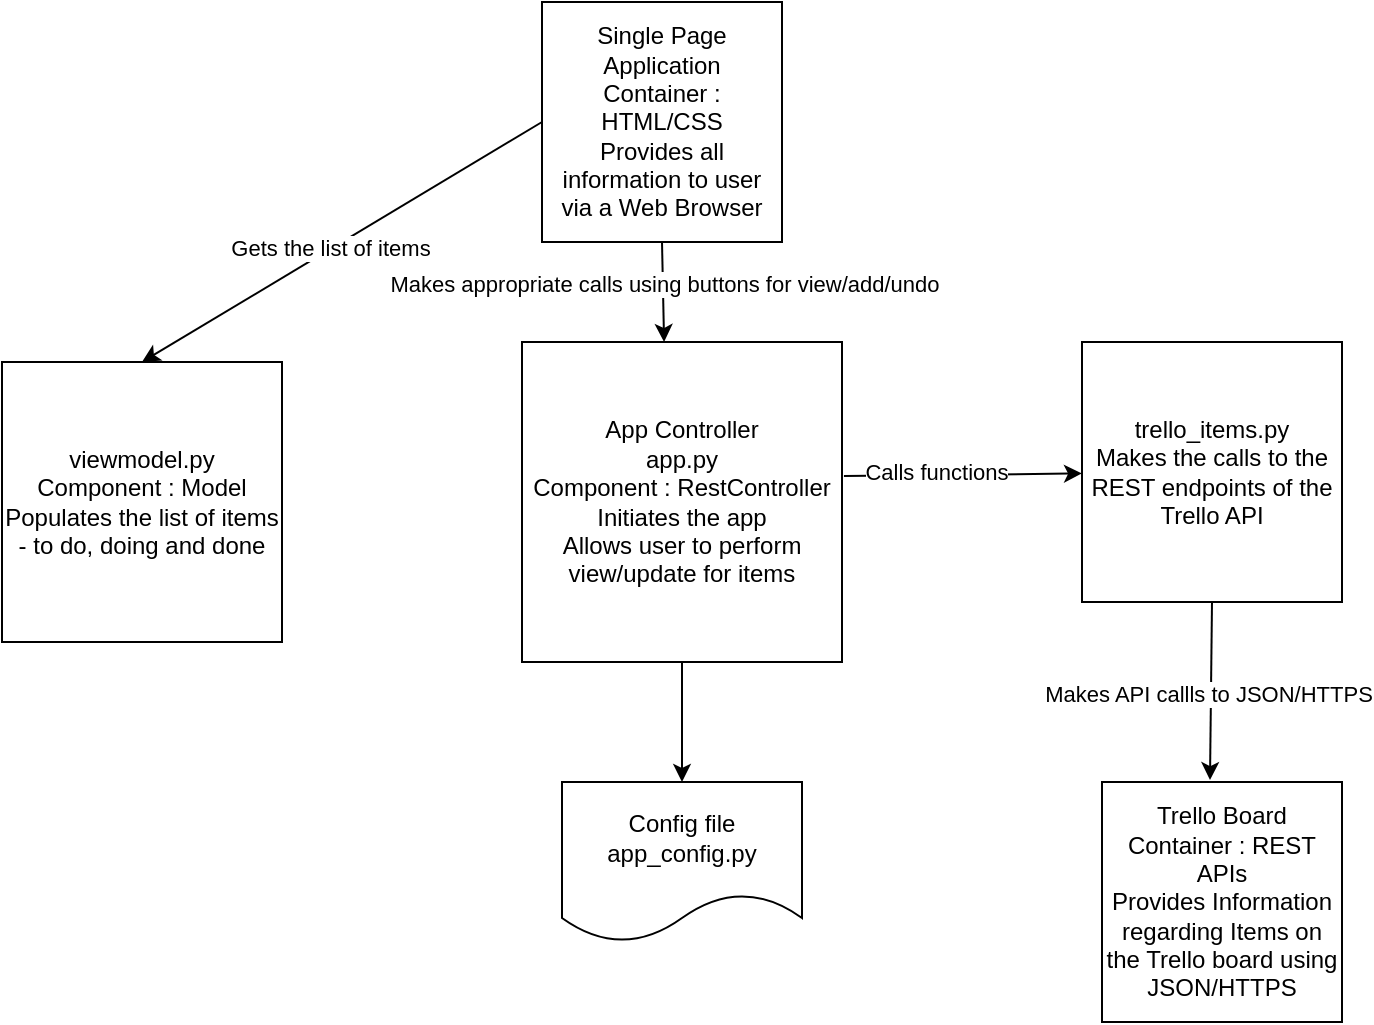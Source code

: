 <mxfile version="14.0.1" type="device"><diagram id="T3m20stQebPfIA9UGNhE" name="Page-1"><mxGraphModel dx="1186" dy="617" grid="1" gridSize="10" guides="1" tooltips="1" connect="1" arrows="1" fold="1" page="1" pageScale="1" pageWidth="827" pageHeight="1169" math="0" shadow="0"><root><mxCell id="0"/><mxCell id="1" parent="0"/><mxCell id="06D6dOrug6ioP-P6Gn56-1" value="&lt;span&gt;Single Page Application&lt;/span&gt;&lt;br&gt;&lt;span&gt;Container : HTML/CSS&lt;/span&gt;&lt;br&gt;&lt;span&gt;Provides all information to user via a Web Browser&lt;/span&gt;" style="whiteSpace=wrap;html=1;aspect=fixed;" vertex="1" parent="1"><mxGeometry x="320" y="20" width="120" height="120" as="geometry"/></mxCell><mxCell id="06D6dOrug6ioP-P6Gn56-2" value="App Controller&lt;br&gt;app.py&lt;br&gt;Component : RestController&lt;br&gt;Initiates the app&lt;br&gt;Allows user to perform view/update for items" style="whiteSpace=wrap;html=1;aspect=fixed;" vertex="1" parent="1"><mxGeometry x="310" y="190" width="160" height="160" as="geometry"/></mxCell><mxCell id="06D6dOrug6ioP-P6Gn56-3" value="Config file&lt;br&gt;app_config.py" style="shape=document;whiteSpace=wrap;html=1;boundedLbl=1;" vertex="1" parent="1"><mxGeometry x="330" y="410" width="120" height="80" as="geometry"/></mxCell><mxCell id="06D6dOrug6ioP-P6Gn56-4" value="viewmodel.py&lt;br&gt;Component : Model&lt;br&gt;Populates the list of items - to do, doing and done" style="whiteSpace=wrap;html=1;aspect=fixed;" vertex="1" parent="1"><mxGeometry x="50" y="200" width="140" height="140" as="geometry"/></mxCell><mxCell id="06D6dOrug6ioP-P6Gn56-5" value="trello_items.py&lt;br&gt;Makes the calls to the REST endpoints of the Trello API" style="whiteSpace=wrap;html=1;aspect=fixed;" vertex="1" parent="1"><mxGeometry x="590" y="190" width="130" height="130" as="geometry"/></mxCell><mxCell id="06D6dOrug6ioP-P6Gn56-6" value="&lt;span&gt;Trello Board&lt;/span&gt;&lt;br&gt;&lt;span&gt;Container : REST APIs&lt;/span&gt;&lt;br&gt;&lt;span&gt;Provides Information regarding Items on the Trello board using JSON/HTTPS&lt;/span&gt;" style="whiteSpace=wrap;html=1;aspect=fixed;" vertex="1" parent="1"><mxGeometry x="600" y="410" width="120" height="120" as="geometry"/></mxCell><mxCell id="06D6dOrug6ioP-P6Gn56-7" value="" style="endArrow=classic;html=1;exitX=0.5;exitY=1;exitDx=0;exitDy=0;entryX=0.45;entryY=-0.008;entryDx=0;entryDy=0;entryPerimeter=0;" edge="1" parent="1" source="06D6dOrug6ioP-P6Gn56-5" target="06D6dOrug6ioP-P6Gn56-6"><mxGeometry width="50" height="50" relative="1" as="geometry"><mxPoint x="390" y="480" as="sourcePoint"/><mxPoint x="440" y="430" as="targetPoint"/></mxGeometry></mxCell><mxCell id="06D6dOrug6ioP-P6Gn56-9" value="Makes API callls to JSON/HTTPS" style="edgeLabel;html=1;align=center;verticalAlign=middle;resizable=0;points=[];" vertex="1" connectable="0" parent="06D6dOrug6ioP-P6Gn56-7"><mxGeometry x="0.038" y="-2" relative="1" as="geometry"><mxPoint as="offset"/></mxGeometry></mxCell><mxCell id="06D6dOrug6ioP-P6Gn56-8" value="" style="endArrow=classic;html=1;exitX=0.5;exitY=1;exitDx=0;exitDy=0;entryX=0.5;entryY=0;entryDx=0;entryDy=0;" edge="1" parent="1" source="06D6dOrug6ioP-P6Gn56-2" target="06D6dOrug6ioP-P6Gn56-3"><mxGeometry width="50" height="50" relative="1" as="geometry"><mxPoint x="390" y="480" as="sourcePoint"/><mxPoint x="440" y="430" as="targetPoint"/></mxGeometry></mxCell><mxCell id="06D6dOrug6ioP-P6Gn56-10" value="" style="endArrow=classic;html=1;entryX=0.5;entryY=0;entryDx=0;entryDy=0;exitX=0;exitY=0.5;exitDx=0;exitDy=0;" edge="1" parent="1" source="06D6dOrug6ioP-P6Gn56-1" target="06D6dOrug6ioP-P6Gn56-4"><mxGeometry width="50" height="50" relative="1" as="geometry"><mxPoint x="310" y="80" as="sourcePoint"/><mxPoint x="440" y="300" as="targetPoint"/></mxGeometry></mxCell><mxCell id="06D6dOrug6ioP-P6Gn56-13" value="Gets the list of items" style="edgeLabel;html=1;align=center;verticalAlign=middle;resizable=0;points=[];" vertex="1" connectable="0" parent="06D6dOrug6ioP-P6Gn56-10"><mxGeometry x="0.053" y="-1" relative="1" as="geometry"><mxPoint as="offset"/></mxGeometry></mxCell><mxCell id="06D6dOrug6ioP-P6Gn56-11" value="" style="endArrow=classic;html=1;exitX=0.5;exitY=1;exitDx=0;exitDy=0;entryX=0.444;entryY=0;entryDx=0;entryDy=0;entryPerimeter=0;" edge="1" parent="1" source="06D6dOrug6ioP-P6Gn56-1" target="06D6dOrug6ioP-P6Gn56-2"><mxGeometry width="50" height="50" relative="1" as="geometry"><mxPoint x="390" y="350" as="sourcePoint"/><mxPoint x="440" y="300" as="targetPoint"/></mxGeometry></mxCell><mxCell id="06D6dOrug6ioP-P6Gn56-14" value="Makes appropriate calls using buttons for view/add/undo" style="edgeLabel;html=1;align=center;verticalAlign=middle;resizable=0;points=[];" vertex="1" connectable="0" parent="06D6dOrug6ioP-P6Gn56-11"><mxGeometry x="-0.16" relative="1" as="geometry"><mxPoint as="offset"/></mxGeometry></mxCell><mxCell id="06D6dOrug6ioP-P6Gn56-12" value="" style="endArrow=classic;html=1;exitX=1.006;exitY=0.419;exitDx=0;exitDy=0;exitPerimeter=0;" edge="1" parent="1" source="06D6dOrug6ioP-P6Gn56-2" target="06D6dOrug6ioP-P6Gn56-5"><mxGeometry width="50" height="50" relative="1" as="geometry"><mxPoint x="390" y="350" as="sourcePoint"/><mxPoint x="440" y="300" as="targetPoint"/></mxGeometry></mxCell><mxCell id="06D6dOrug6ioP-P6Gn56-15" value="Calls functions" style="edgeLabel;html=1;align=center;verticalAlign=middle;resizable=0;points=[];" vertex="1" connectable="0" parent="06D6dOrug6ioP-P6Gn56-12"><mxGeometry x="-0.231" y="2" relative="1" as="geometry"><mxPoint as="offset"/></mxGeometry></mxCell></root></mxGraphModel></diagram></mxfile>